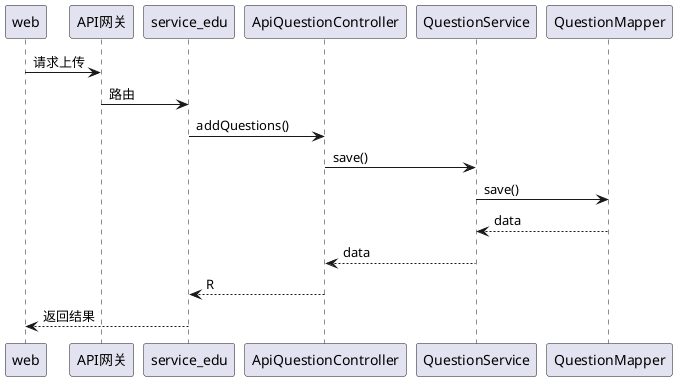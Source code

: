 @startuml
web -> API网关: 请求上传
API网关 -> service_edu: 路由
service_edu->ApiQuestionController:addQuestions()
ApiQuestionController->QuestionService:save()
QuestionService->QuestionMapper:save()
QuestionMapper-->QuestionService:data
QuestionService-->ApiQuestionController:data
ApiQuestionController-->service_edu:R
service_edu-->web:返回结果
@enduml